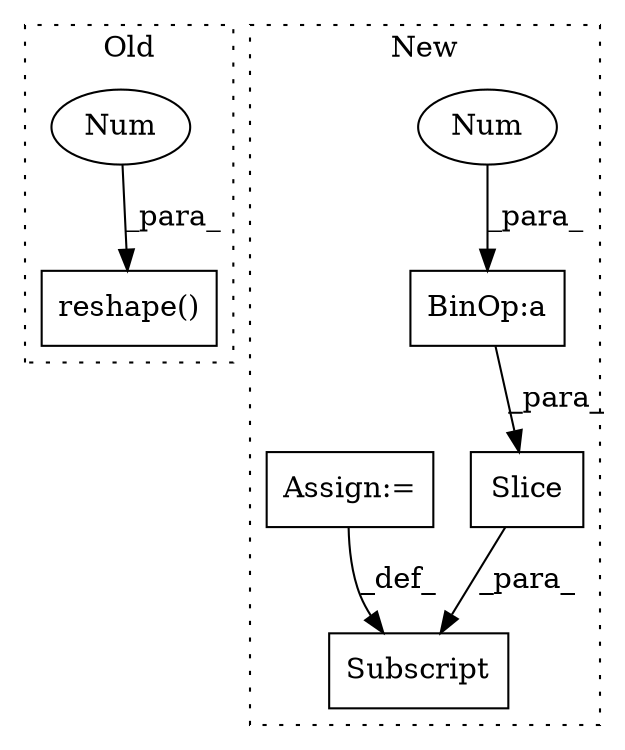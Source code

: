 digraph G {
subgraph cluster0 {
1 [label="reshape()" a="75" s="6521,6560" l="25,1" shape="box"];
6 [label="Num" a="76" s="6558" l="2" shape="ellipse"];
label = "Old";
style="dotted";
}
subgraph cluster1 {
2 [label="Slice" a="80" s="6185" l="4" shape="box"];
3 [label="BinOp:a" a="82" s="6194" l="1" shape="box"];
4 [label="Subscript" a="63" s="6168,0" l="29,0" shape="box"];
5 [label="Num" a="76" s="6195" l="1" shape="ellipse"];
7 [label="Assign:=" a="68" s="5853" l="3" shape="box"];
label = "New";
style="dotted";
}
2 -> 4 [label="_para_"];
3 -> 2 [label="_para_"];
5 -> 3 [label="_para_"];
6 -> 1 [label="_para_"];
7 -> 4 [label="_def_"];
}